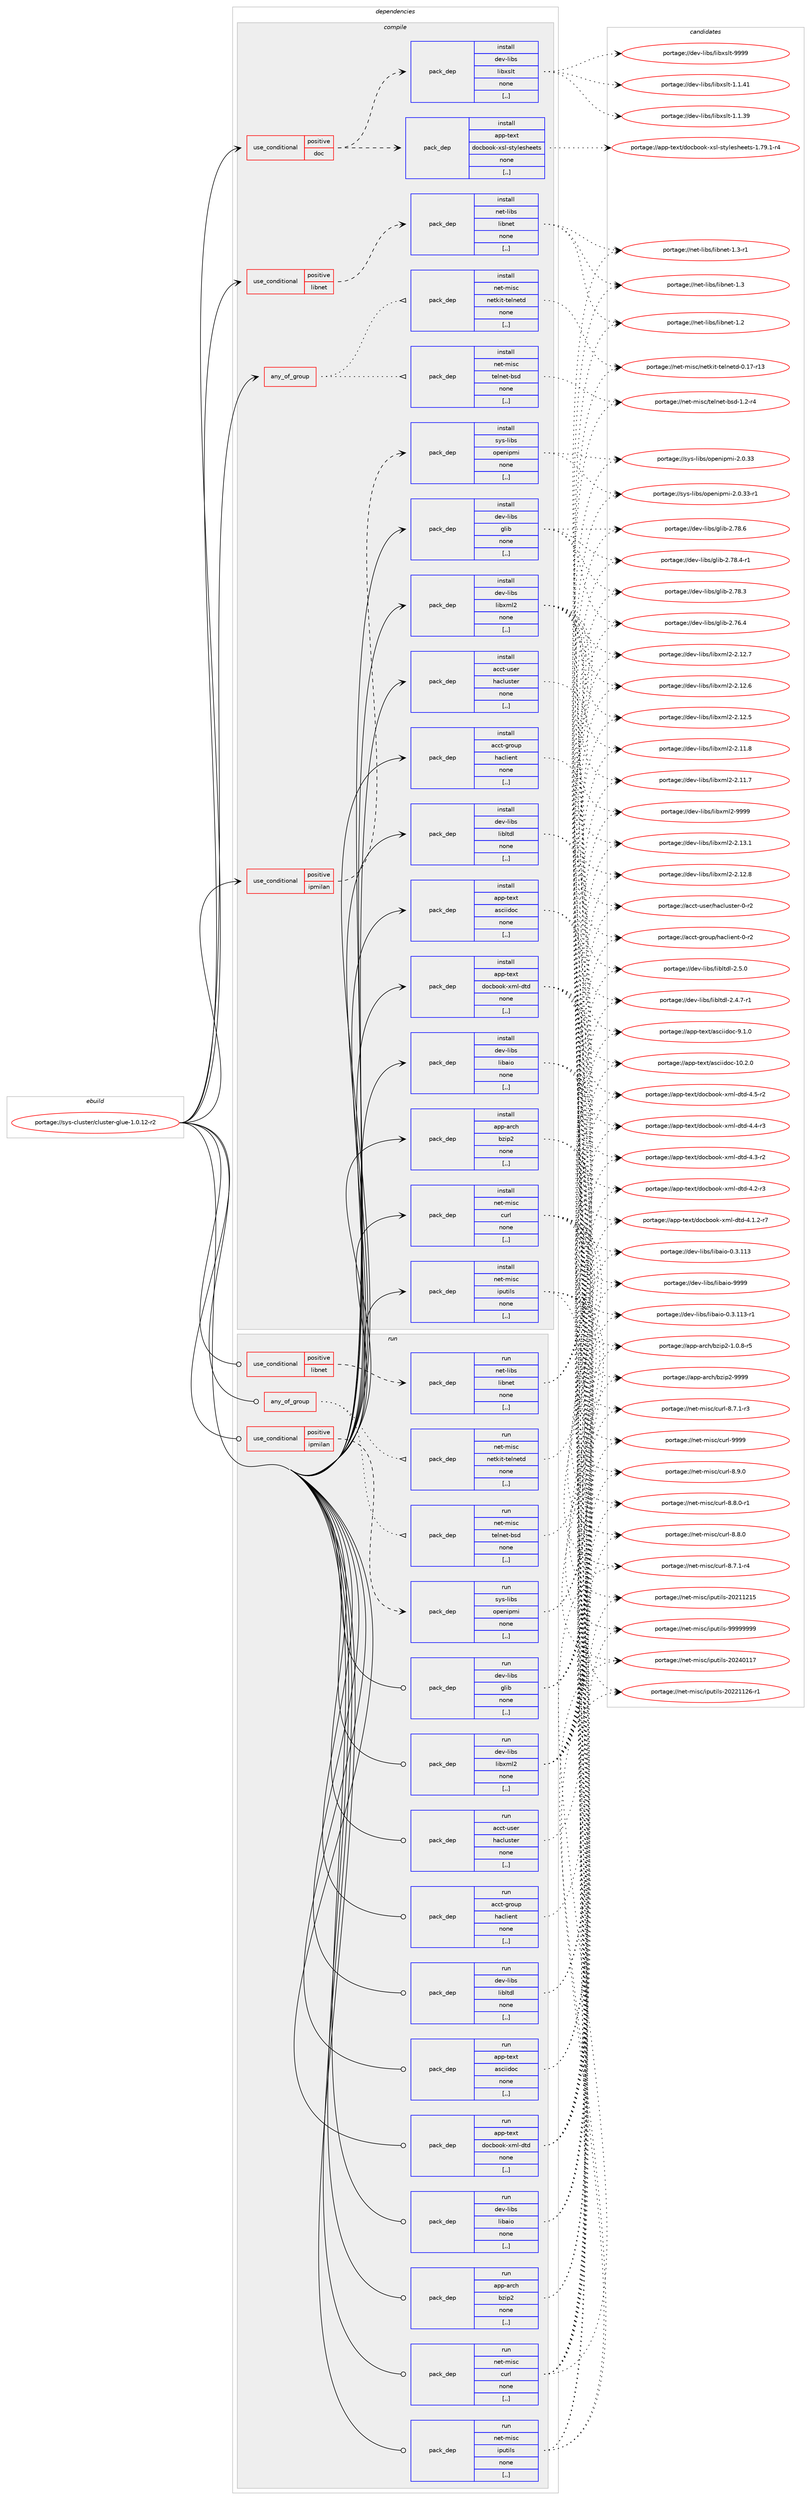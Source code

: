 digraph prolog {

# *************
# Graph options
# *************

newrank=true;
concentrate=true;
compound=true;
graph [rankdir=LR,fontname=Helvetica,fontsize=10,ranksep=1.5];#, ranksep=2.5, nodesep=0.2];
edge  [arrowhead=vee];
node  [fontname=Helvetica,fontsize=10];

# **********
# The ebuild
# **********

subgraph cluster_leftcol {
color=gray;
label=<<i>ebuild</i>>;
id [label="portage://sys-cluster/cluster-glue-1.0.12-r2", color=red, width=4, href="../sys-cluster/cluster-glue-1.0.12-r2.svg"];
}

# ****************
# The dependencies
# ****************

subgraph cluster_midcol {
color=gray;
label=<<i>dependencies</i>>;
subgraph cluster_compile {
fillcolor="#eeeeee";
style=filled;
label=<<i>compile</i>>;
subgraph any2713 {
dependency430219 [label=<<TABLE BORDER="0" CELLBORDER="1" CELLSPACING="0" CELLPADDING="4"><TR><TD CELLPADDING="10">any_of_group</TD></TR></TABLE>>, shape=none, color=red];subgraph pack313085 {
dependency430220 [label=<<TABLE BORDER="0" CELLBORDER="1" CELLSPACING="0" CELLPADDING="4" WIDTH="220"><TR><TD ROWSPAN="6" CELLPADDING="30">pack_dep</TD></TR><TR><TD WIDTH="110">install</TD></TR><TR><TD>net-misc</TD></TR><TR><TD>netkit-telnetd</TD></TR><TR><TD>none</TD></TR><TR><TD>[,,]</TD></TR></TABLE>>, shape=none, color=blue];
}
dependency430219:e -> dependency430220:w [weight=20,style="dotted",arrowhead="oinv"];
subgraph pack313086 {
dependency430221 [label=<<TABLE BORDER="0" CELLBORDER="1" CELLSPACING="0" CELLPADDING="4" WIDTH="220"><TR><TD ROWSPAN="6" CELLPADDING="30">pack_dep</TD></TR><TR><TD WIDTH="110">install</TD></TR><TR><TD>net-misc</TD></TR><TR><TD>telnet-bsd</TD></TR><TR><TD>none</TD></TR><TR><TD>[,,]</TD></TR></TABLE>>, shape=none, color=blue];
}
dependency430219:e -> dependency430221:w [weight=20,style="dotted",arrowhead="oinv"];
}
id:e -> dependency430219:w [weight=20,style="solid",arrowhead="vee"];
subgraph cond114192 {
dependency430222 [label=<<TABLE BORDER="0" CELLBORDER="1" CELLSPACING="0" CELLPADDING="4"><TR><TD ROWSPAN="3" CELLPADDING="10">use_conditional</TD></TR><TR><TD>positive</TD></TR><TR><TD>doc</TD></TR></TABLE>>, shape=none, color=red];
subgraph pack313087 {
dependency430223 [label=<<TABLE BORDER="0" CELLBORDER="1" CELLSPACING="0" CELLPADDING="4" WIDTH="220"><TR><TD ROWSPAN="6" CELLPADDING="30">pack_dep</TD></TR><TR><TD WIDTH="110">install</TD></TR><TR><TD>dev-libs</TD></TR><TR><TD>libxslt</TD></TR><TR><TD>none</TD></TR><TR><TD>[,,]</TD></TR></TABLE>>, shape=none, color=blue];
}
dependency430222:e -> dependency430223:w [weight=20,style="dashed",arrowhead="vee"];
subgraph pack313088 {
dependency430224 [label=<<TABLE BORDER="0" CELLBORDER="1" CELLSPACING="0" CELLPADDING="4" WIDTH="220"><TR><TD ROWSPAN="6" CELLPADDING="30">pack_dep</TD></TR><TR><TD WIDTH="110">install</TD></TR><TR><TD>app-text</TD></TR><TR><TD>docbook-xsl-stylesheets</TD></TR><TR><TD>none</TD></TR><TR><TD>[,,]</TD></TR></TABLE>>, shape=none, color=blue];
}
dependency430222:e -> dependency430224:w [weight=20,style="dashed",arrowhead="vee"];
}
id:e -> dependency430222:w [weight=20,style="solid",arrowhead="vee"];
subgraph cond114193 {
dependency430225 [label=<<TABLE BORDER="0" CELLBORDER="1" CELLSPACING="0" CELLPADDING="4"><TR><TD ROWSPAN="3" CELLPADDING="10">use_conditional</TD></TR><TR><TD>positive</TD></TR><TR><TD>ipmilan</TD></TR></TABLE>>, shape=none, color=red];
subgraph pack313089 {
dependency430226 [label=<<TABLE BORDER="0" CELLBORDER="1" CELLSPACING="0" CELLPADDING="4" WIDTH="220"><TR><TD ROWSPAN="6" CELLPADDING="30">pack_dep</TD></TR><TR><TD WIDTH="110">install</TD></TR><TR><TD>sys-libs</TD></TR><TR><TD>openipmi</TD></TR><TR><TD>none</TD></TR><TR><TD>[,,]</TD></TR></TABLE>>, shape=none, color=blue];
}
dependency430225:e -> dependency430226:w [weight=20,style="dashed",arrowhead="vee"];
}
id:e -> dependency430225:w [weight=20,style="solid",arrowhead="vee"];
subgraph cond114194 {
dependency430227 [label=<<TABLE BORDER="0" CELLBORDER="1" CELLSPACING="0" CELLPADDING="4"><TR><TD ROWSPAN="3" CELLPADDING="10">use_conditional</TD></TR><TR><TD>positive</TD></TR><TR><TD>libnet</TD></TR></TABLE>>, shape=none, color=red];
subgraph pack313090 {
dependency430228 [label=<<TABLE BORDER="0" CELLBORDER="1" CELLSPACING="0" CELLPADDING="4" WIDTH="220"><TR><TD ROWSPAN="6" CELLPADDING="30">pack_dep</TD></TR><TR><TD WIDTH="110">install</TD></TR><TR><TD>net-libs</TD></TR><TR><TD>libnet</TD></TR><TR><TD>none</TD></TR><TR><TD>[,,]</TD></TR></TABLE>>, shape=none, color=blue];
}
dependency430227:e -> dependency430228:w [weight=20,style="dashed",arrowhead="vee"];
}
id:e -> dependency430227:w [weight=20,style="solid",arrowhead="vee"];
subgraph pack313091 {
dependency430229 [label=<<TABLE BORDER="0" CELLBORDER="1" CELLSPACING="0" CELLPADDING="4" WIDTH="220"><TR><TD ROWSPAN="6" CELLPADDING="30">pack_dep</TD></TR><TR><TD WIDTH="110">install</TD></TR><TR><TD>acct-group</TD></TR><TR><TD>haclient</TD></TR><TR><TD>none</TD></TR><TR><TD>[,,]</TD></TR></TABLE>>, shape=none, color=blue];
}
id:e -> dependency430229:w [weight=20,style="solid",arrowhead="vee"];
subgraph pack313092 {
dependency430230 [label=<<TABLE BORDER="0" CELLBORDER="1" CELLSPACING="0" CELLPADDING="4" WIDTH="220"><TR><TD ROWSPAN="6" CELLPADDING="30">pack_dep</TD></TR><TR><TD WIDTH="110">install</TD></TR><TR><TD>acct-user</TD></TR><TR><TD>hacluster</TD></TR><TR><TD>none</TD></TR><TR><TD>[,,]</TD></TR></TABLE>>, shape=none, color=blue];
}
id:e -> dependency430230:w [weight=20,style="solid",arrowhead="vee"];
subgraph pack313093 {
dependency430231 [label=<<TABLE BORDER="0" CELLBORDER="1" CELLSPACING="0" CELLPADDING="4" WIDTH="220"><TR><TD ROWSPAN="6" CELLPADDING="30">pack_dep</TD></TR><TR><TD WIDTH="110">install</TD></TR><TR><TD>app-arch</TD></TR><TR><TD>bzip2</TD></TR><TR><TD>none</TD></TR><TR><TD>[,,]</TD></TR></TABLE>>, shape=none, color=blue];
}
id:e -> dependency430231:w [weight=20,style="solid",arrowhead="vee"];
subgraph pack313094 {
dependency430232 [label=<<TABLE BORDER="0" CELLBORDER="1" CELLSPACING="0" CELLPADDING="4" WIDTH="220"><TR><TD ROWSPAN="6" CELLPADDING="30">pack_dep</TD></TR><TR><TD WIDTH="110">install</TD></TR><TR><TD>app-text</TD></TR><TR><TD>asciidoc</TD></TR><TR><TD>none</TD></TR><TR><TD>[,,]</TD></TR></TABLE>>, shape=none, color=blue];
}
id:e -> dependency430232:w [weight=20,style="solid",arrowhead="vee"];
subgraph pack313095 {
dependency430233 [label=<<TABLE BORDER="0" CELLBORDER="1" CELLSPACING="0" CELLPADDING="4" WIDTH="220"><TR><TD ROWSPAN="6" CELLPADDING="30">pack_dep</TD></TR><TR><TD WIDTH="110">install</TD></TR><TR><TD>app-text</TD></TR><TR><TD>docbook-xml-dtd</TD></TR><TR><TD>none</TD></TR><TR><TD>[,,]</TD></TR></TABLE>>, shape=none, color=blue];
}
id:e -> dependency430233:w [weight=20,style="solid",arrowhead="vee"];
subgraph pack313096 {
dependency430234 [label=<<TABLE BORDER="0" CELLBORDER="1" CELLSPACING="0" CELLPADDING="4" WIDTH="220"><TR><TD ROWSPAN="6" CELLPADDING="30">pack_dep</TD></TR><TR><TD WIDTH="110">install</TD></TR><TR><TD>dev-libs</TD></TR><TR><TD>glib</TD></TR><TR><TD>none</TD></TR><TR><TD>[,,]</TD></TR></TABLE>>, shape=none, color=blue];
}
id:e -> dependency430234:w [weight=20,style="solid",arrowhead="vee"];
subgraph pack313097 {
dependency430235 [label=<<TABLE BORDER="0" CELLBORDER="1" CELLSPACING="0" CELLPADDING="4" WIDTH="220"><TR><TD ROWSPAN="6" CELLPADDING="30">pack_dep</TD></TR><TR><TD WIDTH="110">install</TD></TR><TR><TD>dev-libs</TD></TR><TR><TD>libaio</TD></TR><TR><TD>none</TD></TR><TR><TD>[,,]</TD></TR></TABLE>>, shape=none, color=blue];
}
id:e -> dependency430235:w [weight=20,style="solid",arrowhead="vee"];
subgraph pack313098 {
dependency430236 [label=<<TABLE BORDER="0" CELLBORDER="1" CELLSPACING="0" CELLPADDING="4" WIDTH="220"><TR><TD ROWSPAN="6" CELLPADDING="30">pack_dep</TD></TR><TR><TD WIDTH="110">install</TD></TR><TR><TD>dev-libs</TD></TR><TR><TD>libltdl</TD></TR><TR><TD>none</TD></TR><TR><TD>[,,]</TD></TR></TABLE>>, shape=none, color=blue];
}
id:e -> dependency430236:w [weight=20,style="solid",arrowhead="vee"];
subgraph pack313099 {
dependency430237 [label=<<TABLE BORDER="0" CELLBORDER="1" CELLSPACING="0" CELLPADDING="4" WIDTH="220"><TR><TD ROWSPAN="6" CELLPADDING="30">pack_dep</TD></TR><TR><TD WIDTH="110">install</TD></TR><TR><TD>dev-libs</TD></TR><TR><TD>libxml2</TD></TR><TR><TD>none</TD></TR><TR><TD>[,,]</TD></TR></TABLE>>, shape=none, color=blue];
}
id:e -> dependency430237:w [weight=20,style="solid",arrowhead="vee"];
subgraph pack313100 {
dependency430238 [label=<<TABLE BORDER="0" CELLBORDER="1" CELLSPACING="0" CELLPADDING="4" WIDTH="220"><TR><TD ROWSPAN="6" CELLPADDING="30">pack_dep</TD></TR><TR><TD WIDTH="110">install</TD></TR><TR><TD>net-misc</TD></TR><TR><TD>curl</TD></TR><TR><TD>none</TD></TR><TR><TD>[,,]</TD></TR></TABLE>>, shape=none, color=blue];
}
id:e -> dependency430238:w [weight=20,style="solid",arrowhead="vee"];
subgraph pack313101 {
dependency430239 [label=<<TABLE BORDER="0" CELLBORDER="1" CELLSPACING="0" CELLPADDING="4" WIDTH="220"><TR><TD ROWSPAN="6" CELLPADDING="30">pack_dep</TD></TR><TR><TD WIDTH="110">install</TD></TR><TR><TD>net-misc</TD></TR><TR><TD>iputils</TD></TR><TR><TD>none</TD></TR><TR><TD>[,,]</TD></TR></TABLE>>, shape=none, color=blue];
}
id:e -> dependency430239:w [weight=20,style="solid",arrowhead="vee"];
}
subgraph cluster_compileandrun {
fillcolor="#eeeeee";
style=filled;
label=<<i>compile and run</i>>;
}
subgraph cluster_run {
fillcolor="#eeeeee";
style=filled;
label=<<i>run</i>>;
subgraph any2714 {
dependency430240 [label=<<TABLE BORDER="0" CELLBORDER="1" CELLSPACING="0" CELLPADDING="4"><TR><TD CELLPADDING="10">any_of_group</TD></TR></TABLE>>, shape=none, color=red];subgraph pack313102 {
dependency430241 [label=<<TABLE BORDER="0" CELLBORDER="1" CELLSPACING="0" CELLPADDING="4" WIDTH="220"><TR><TD ROWSPAN="6" CELLPADDING="30">pack_dep</TD></TR><TR><TD WIDTH="110">run</TD></TR><TR><TD>net-misc</TD></TR><TR><TD>netkit-telnetd</TD></TR><TR><TD>none</TD></TR><TR><TD>[,,]</TD></TR></TABLE>>, shape=none, color=blue];
}
dependency430240:e -> dependency430241:w [weight=20,style="dotted",arrowhead="oinv"];
subgraph pack313103 {
dependency430242 [label=<<TABLE BORDER="0" CELLBORDER="1" CELLSPACING="0" CELLPADDING="4" WIDTH="220"><TR><TD ROWSPAN="6" CELLPADDING="30">pack_dep</TD></TR><TR><TD WIDTH="110">run</TD></TR><TR><TD>net-misc</TD></TR><TR><TD>telnet-bsd</TD></TR><TR><TD>none</TD></TR><TR><TD>[,,]</TD></TR></TABLE>>, shape=none, color=blue];
}
dependency430240:e -> dependency430242:w [weight=20,style="dotted",arrowhead="oinv"];
}
id:e -> dependency430240:w [weight=20,style="solid",arrowhead="odot"];
subgraph cond114195 {
dependency430243 [label=<<TABLE BORDER="0" CELLBORDER="1" CELLSPACING="0" CELLPADDING="4"><TR><TD ROWSPAN="3" CELLPADDING="10">use_conditional</TD></TR><TR><TD>positive</TD></TR><TR><TD>ipmilan</TD></TR></TABLE>>, shape=none, color=red];
subgraph pack313104 {
dependency430244 [label=<<TABLE BORDER="0" CELLBORDER="1" CELLSPACING="0" CELLPADDING="4" WIDTH="220"><TR><TD ROWSPAN="6" CELLPADDING="30">pack_dep</TD></TR><TR><TD WIDTH="110">run</TD></TR><TR><TD>sys-libs</TD></TR><TR><TD>openipmi</TD></TR><TR><TD>none</TD></TR><TR><TD>[,,]</TD></TR></TABLE>>, shape=none, color=blue];
}
dependency430243:e -> dependency430244:w [weight=20,style="dashed",arrowhead="vee"];
}
id:e -> dependency430243:w [weight=20,style="solid",arrowhead="odot"];
subgraph cond114196 {
dependency430245 [label=<<TABLE BORDER="0" CELLBORDER="1" CELLSPACING="0" CELLPADDING="4"><TR><TD ROWSPAN="3" CELLPADDING="10">use_conditional</TD></TR><TR><TD>positive</TD></TR><TR><TD>libnet</TD></TR></TABLE>>, shape=none, color=red];
subgraph pack313105 {
dependency430246 [label=<<TABLE BORDER="0" CELLBORDER="1" CELLSPACING="0" CELLPADDING="4" WIDTH="220"><TR><TD ROWSPAN="6" CELLPADDING="30">pack_dep</TD></TR><TR><TD WIDTH="110">run</TD></TR><TR><TD>net-libs</TD></TR><TR><TD>libnet</TD></TR><TR><TD>none</TD></TR><TR><TD>[,,]</TD></TR></TABLE>>, shape=none, color=blue];
}
dependency430245:e -> dependency430246:w [weight=20,style="dashed",arrowhead="vee"];
}
id:e -> dependency430245:w [weight=20,style="solid",arrowhead="odot"];
subgraph pack313106 {
dependency430247 [label=<<TABLE BORDER="0" CELLBORDER="1" CELLSPACING="0" CELLPADDING="4" WIDTH="220"><TR><TD ROWSPAN="6" CELLPADDING="30">pack_dep</TD></TR><TR><TD WIDTH="110">run</TD></TR><TR><TD>acct-group</TD></TR><TR><TD>haclient</TD></TR><TR><TD>none</TD></TR><TR><TD>[,,]</TD></TR></TABLE>>, shape=none, color=blue];
}
id:e -> dependency430247:w [weight=20,style="solid",arrowhead="odot"];
subgraph pack313107 {
dependency430248 [label=<<TABLE BORDER="0" CELLBORDER="1" CELLSPACING="0" CELLPADDING="4" WIDTH="220"><TR><TD ROWSPAN="6" CELLPADDING="30">pack_dep</TD></TR><TR><TD WIDTH="110">run</TD></TR><TR><TD>acct-user</TD></TR><TR><TD>hacluster</TD></TR><TR><TD>none</TD></TR><TR><TD>[,,]</TD></TR></TABLE>>, shape=none, color=blue];
}
id:e -> dependency430248:w [weight=20,style="solid",arrowhead="odot"];
subgraph pack313108 {
dependency430249 [label=<<TABLE BORDER="0" CELLBORDER="1" CELLSPACING="0" CELLPADDING="4" WIDTH="220"><TR><TD ROWSPAN="6" CELLPADDING="30">pack_dep</TD></TR><TR><TD WIDTH="110">run</TD></TR><TR><TD>app-arch</TD></TR><TR><TD>bzip2</TD></TR><TR><TD>none</TD></TR><TR><TD>[,,]</TD></TR></TABLE>>, shape=none, color=blue];
}
id:e -> dependency430249:w [weight=20,style="solid",arrowhead="odot"];
subgraph pack313109 {
dependency430250 [label=<<TABLE BORDER="0" CELLBORDER="1" CELLSPACING="0" CELLPADDING="4" WIDTH="220"><TR><TD ROWSPAN="6" CELLPADDING="30">pack_dep</TD></TR><TR><TD WIDTH="110">run</TD></TR><TR><TD>app-text</TD></TR><TR><TD>asciidoc</TD></TR><TR><TD>none</TD></TR><TR><TD>[,,]</TD></TR></TABLE>>, shape=none, color=blue];
}
id:e -> dependency430250:w [weight=20,style="solid",arrowhead="odot"];
subgraph pack313110 {
dependency430251 [label=<<TABLE BORDER="0" CELLBORDER="1" CELLSPACING="0" CELLPADDING="4" WIDTH="220"><TR><TD ROWSPAN="6" CELLPADDING="30">pack_dep</TD></TR><TR><TD WIDTH="110">run</TD></TR><TR><TD>app-text</TD></TR><TR><TD>docbook-xml-dtd</TD></TR><TR><TD>none</TD></TR><TR><TD>[,,]</TD></TR></TABLE>>, shape=none, color=blue];
}
id:e -> dependency430251:w [weight=20,style="solid",arrowhead="odot"];
subgraph pack313111 {
dependency430252 [label=<<TABLE BORDER="0" CELLBORDER="1" CELLSPACING="0" CELLPADDING="4" WIDTH="220"><TR><TD ROWSPAN="6" CELLPADDING="30">pack_dep</TD></TR><TR><TD WIDTH="110">run</TD></TR><TR><TD>dev-libs</TD></TR><TR><TD>glib</TD></TR><TR><TD>none</TD></TR><TR><TD>[,,]</TD></TR></TABLE>>, shape=none, color=blue];
}
id:e -> dependency430252:w [weight=20,style="solid",arrowhead="odot"];
subgraph pack313112 {
dependency430253 [label=<<TABLE BORDER="0" CELLBORDER="1" CELLSPACING="0" CELLPADDING="4" WIDTH="220"><TR><TD ROWSPAN="6" CELLPADDING="30">pack_dep</TD></TR><TR><TD WIDTH="110">run</TD></TR><TR><TD>dev-libs</TD></TR><TR><TD>libaio</TD></TR><TR><TD>none</TD></TR><TR><TD>[,,]</TD></TR></TABLE>>, shape=none, color=blue];
}
id:e -> dependency430253:w [weight=20,style="solid",arrowhead="odot"];
subgraph pack313113 {
dependency430254 [label=<<TABLE BORDER="0" CELLBORDER="1" CELLSPACING="0" CELLPADDING="4" WIDTH="220"><TR><TD ROWSPAN="6" CELLPADDING="30">pack_dep</TD></TR><TR><TD WIDTH="110">run</TD></TR><TR><TD>dev-libs</TD></TR><TR><TD>libltdl</TD></TR><TR><TD>none</TD></TR><TR><TD>[,,]</TD></TR></TABLE>>, shape=none, color=blue];
}
id:e -> dependency430254:w [weight=20,style="solid",arrowhead="odot"];
subgraph pack313114 {
dependency430255 [label=<<TABLE BORDER="0" CELLBORDER="1" CELLSPACING="0" CELLPADDING="4" WIDTH="220"><TR><TD ROWSPAN="6" CELLPADDING="30">pack_dep</TD></TR><TR><TD WIDTH="110">run</TD></TR><TR><TD>dev-libs</TD></TR><TR><TD>libxml2</TD></TR><TR><TD>none</TD></TR><TR><TD>[,,]</TD></TR></TABLE>>, shape=none, color=blue];
}
id:e -> dependency430255:w [weight=20,style="solid",arrowhead="odot"];
subgraph pack313115 {
dependency430256 [label=<<TABLE BORDER="0" CELLBORDER="1" CELLSPACING="0" CELLPADDING="4" WIDTH="220"><TR><TD ROWSPAN="6" CELLPADDING="30">pack_dep</TD></TR><TR><TD WIDTH="110">run</TD></TR><TR><TD>net-misc</TD></TR><TR><TD>curl</TD></TR><TR><TD>none</TD></TR><TR><TD>[,,]</TD></TR></TABLE>>, shape=none, color=blue];
}
id:e -> dependency430256:w [weight=20,style="solid",arrowhead="odot"];
subgraph pack313116 {
dependency430257 [label=<<TABLE BORDER="0" CELLBORDER="1" CELLSPACING="0" CELLPADDING="4" WIDTH="220"><TR><TD ROWSPAN="6" CELLPADDING="30">pack_dep</TD></TR><TR><TD WIDTH="110">run</TD></TR><TR><TD>net-misc</TD></TR><TR><TD>iputils</TD></TR><TR><TD>none</TD></TR><TR><TD>[,,]</TD></TR></TABLE>>, shape=none, color=blue];
}
id:e -> dependency430257:w [weight=20,style="solid",arrowhead="odot"];
}
}

# **************
# The candidates
# **************

subgraph cluster_choices {
rank=same;
color=gray;
label=<<i>candidates</i>>;

subgraph choice313085 {
color=black;
nodesep=1;
choice110101116451091051159947110101116107105116451161011081101011161004548464955451144951 [label="portage://net-misc/netkit-telnetd-0.17-r13", color=red, width=4,href="../net-misc/netkit-telnetd-0.17-r13.svg"];
dependency430220:e -> choice110101116451091051159947110101116107105116451161011081101011161004548464955451144951:w [style=dotted,weight="100"];
}
subgraph choice313086 {
color=black;
nodesep=1;
choice1101011164510910511599471161011081101011164598115100454946504511452 [label="portage://net-misc/telnet-bsd-1.2-r4", color=red, width=4,href="../net-misc/telnet-bsd-1.2-r4.svg"];
dependency430221:e -> choice1101011164510910511599471161011081101011164598115100454946504511452:w [style=dotted,weight="100"];
}
subgraph choice313087 {
color=black;
nodesep=1;
choice100101118451081059811547108105981201151081164557575757 [label="portage://dev-libs/libxslt-9999", color=red, width=4,href="../dev-libs/libxslt-9999.svg"];
choice1001011184510810598115471081059812011510811645494649465249 [label="portage://dev-libs/libxslt-1.1.41", color=red, width=4,href="../dev-libs/libxslt-1.1.41.svg"];
choice1001011184510810598115471081059812011510811645494649465157 [label="portage://dev-libs/libxslt-1.1.39", color=red, width=4,href="../dev-libs/libxslt-1.1.39.svg"];
dependency430223:e -> choice100101118451081059811547108105981201151081164557575757:w [style=dotted,weight="100"];
dependency430223:e -> choice1001011184510810598115471081059812011510811645494649465249:w [style=dotted,weight="100"];
dependency430223:e -> choice1001011184510810598115471081059812011510811645494649465157:w [style=dotted,weight="100"];
}
subgraph choice313088 {
color=black;
nodesep=1;
choice97112112451161011201164710011199981111111074512011510845115116121108101115104101101116115454946555746494511452 [label="portage://app-text/docbook-xsl-stylesheets-1.79.1-r4", color=red, width=4,href="../app-text/docbook-xsl-stylesheets-1.79.1-r4.svg"];
dependency430224:e -> choice97112112451161011201164710011199981111111074512011510845115116121108101115104101101116115454946555746494511452:w [style=dotted,weight="100"];
}
subgraph choice313089 {
color=black;
nodesep=1;
choice115121115451081059811547111112101110105112109105455046484651514511449 [label="portage://sys-libs/openipmi-2.0.33-r1", color=red, width=4,href="../sys-libs/openipmi-2.0.33-r1.svg"];
choice11512111545108105981154711111210111010511210910545504648465151 [label="portage://sys-libs/openipmi-2.0.33", color=red, width=4,href="../sys-libs/openipmi-2.0.33.svg"];
dependency430226:e -> choice115121115451081059811547111112101110105112109105455046484651514511449:w [style=dotted,weight="100"];
dependency430226:e -> choice11512111545108105981154711111210111010511210910545504648465151:w [style=dotted,weight="100"];
}
subgraph choice313090 {
color=black;
nodesep=1;
choice11010111645108105981154710810598110101116454946514511449 [label="portage://net-libs/libnet-1.3-r1", color=red, width=4,href="../net-libs/libnet-1.3-r1.svg"];
choice1101011164510810598115471081059811010111645494651 [label="portage://net-libs/libnet-1.3", color=red, width=4,href="../net-libs/libnet-1.3.svg"];
choice1101011164510810598115471081059811010111645494650 [label="portage://net-libs/libnet-1.2", color=red, width=4,href="../net-libs/libnet-1.2.svg"];
dependency430228:e -> choice11010111645108105981154710810598110101116454946514511449:w [style=dotted,weight="100"];
dependency430228:e -> choice1101011164510810598115471081059811010111645494651:w [style=dotted,weight="100"];
dependency430228:e -> choice1101011164510810598115471081059811010111645494650:w [style=dotted,weight="100"];
}
subgraph choice313091 {
color=black;
nodesep=1;
choice9799991164510311411111711247104979910810510111011645484511450 [label="portage://acct-group/haclient-0-r2", color=red, width=4,href="../acct-group/haclient-0-r2.svg"];
dependency430229:e -> choice9799991164510311411111711247104979910810510111011645484511450:w [style=dotted,weight="100"];
}
subgraph choice313092 {
color=black;
nodesep=1;
choice9799991164511711510111447104979910811711511610111445484511450 [label="portage://acct-user/hacluster-0-r2", color=red, width=4,href="../acct-user/hacluster-0-r2.svg"];
dependency430230:e -> choice9799991164511711510111447104979910811711511610111445484511450:w [style=dotted,weight="100"];
}
subgraph choice313093 {
color=black;
nodesep=1;
choice971121124597114991044798122105112504557575757 [label="portage://app-arch/bzip2-9999", color=red, width=4,href="../app-arch/bzip2-9999.svg"];
choice971121124597114991044798122105112504549464846564511453 [label="portage://app-arch/bzip2-1.0.8-r5", color=red, width=4,href="../app-arch/bzip2-1.0.8-r5.svg"];
dependency430231:e -> choice971121124597114991044798122105112504557575757:w [style=dotted,weight="100"];
dependency430231:e -> choice971121124597114991044798122105112504549464846564511453:w [style=dotted,weight="100"];
}
subgraph choice313094 {
color=black;
nodesep=1;
choice97112112451161011201164797115991051051001119945494846504648 [label="portage://app-text/asciidoc-10.2.0", color=red, width=4,href="../app-text/asciidoc-10.2.0.svg"];
choice971121124511610112011647971159910510510011199455746494648 [label="portage://app-text/asciidoc-9.1.0", color=red, width=4,href="../app-text/asciidoc-9.1.0.svg"];
dependency430232:e -> choice97112112451161011201164797115991051051001119945494846504648:w [style=dotted,weight="100"];
dependency430232:e -> choice971121124511610112011647971159910510510011199455746494648:w [style=dotted,weight="100"];
}
subgraph choice313095 {
color=black;
nodesep=1;
choice97112112451161011201164710011199981111111074512010910845100116100455246534511450 [label="portage://app-text/docbook-xml-dtd-4.5-r2", color=red, width=4,href="../app-text/docbook-xml-dtd-4.5-r2.svg"];
choice97112112451161011201164710011199981111111074512010910845100116100455246524511451 [label="portage://app-text/docbook-xml-dtd-4.4-r3", color=red, width=4,href="../app-text/docbook-xml-dtd-4.4-r3.svg"];
choice97112112451161011201164710011199981111111074512010910845100116100455246514511450 [label="portage://app-text/docbook-xml-dtd-4.3-r2", color=red, width=4,href="../app-text/docbook-xml-dtd-4.3-r2.svg"];
choice97112112451161011201164710011199981111111074512010910845100116100455246504511451 [label="portage://app-text/docbook-xml-dtd-4.2-r3", color=red, width=4,href="../app-text/docbook-xml-dtd-4.2-r3.svg"];
choice971121124511610112011647100111999811111110745120109108451001161004552464946504511455 [label="portage://app-text/docbook-xml-dtd-4.1.2-r7", color=red, width=4,href="../app-text/docbook-xml-dtd-4.1.2-r7.svg"];
dependency430233:e -> choice97112112451161011201164710011199981111111074512010910845100116100455246534511450:w [style=dotted,weight="100"];
dependency430233:e -> choice97112112451161011201164710011199981111111074512010910845100116100455246524511451:w [style=dotted,weight="100"];
dependency430233:e -> choice97112112451161011201164710011199981111111074512010910845100116100455246514511450:w [style=dotted,weight="100"];
dependency430233:e -> choice97112112451161011201164710011199981111111074512010910845100116100455246504511451:w [style=dotted,weight="100"];
dependency430233:e -> choice971121124511610112011647100111999811111110745120109108451001161004552464946504511455:w [style=dotted,weight="100"];
}
subgraph choice313096 {
color=black;
nodesep=1;
choice1001011184510810598115471031081059845504655564654 [label="portage://dev-libs/glib-2.78.6", color=red, width=4,href="../dev-libs/glib-2.78.6.svg"];
choice10010111845108105981154710310810598455046555646524511449 [label="portage://dev-libs/glib-2.78.4-r1", color=red, width=4,href="../dev-libs/glib-2.78.4-r1.svg"];
choice1001011184510810598115471031081059845504655564651 [label="portage://dev-libs/glib-2.78.3", color=red, width=4,href="../dev-libs/glib-2.78.3.svg"];
choice1001011184510810598115471031081059845504655544652 [label="portage://dev-libs/glib-2.76.4", color=red, width=4,href="../dev-libs/glib-2.76.4.svg"];
dependency430234:e -> choice1001011184510810598115471031081059845504655564654:w [style=dotted,weight="100"];
dependency430234:e -> choice10010111845108105981154710310810598455046555646524511449:w [style=dotted,weight="100"];
dependency430234:e -> choice1001011184510810598115471031081059845504655564651:w [style=dotted,weight="100"];
dependency430234:e -> choice1001011184510810598115471031081059845504655544652:w [style=dotted,weight="100"];
}
subgraph choice313097 {
color=black;
nodesep=1;
choice10010111845108105981154710810598971051114557575757 [label="portage://dev-libs/libaio-9999", color=red, width=4,href="../dev-libs/libaio-9999.svg"];
choice100101118451081059811547108105989710511145484651464949514511449 [label="portage://dev-libs/libaio-0.3.113-r1", color=red, width=4,href="../dev-libs/libaio-0.3.113-r1.svg"];
choice10010111845108105981154710810598971051114548465146494951 [label="portage://dev-libs/libaio-0.3.113", color=red, width=4,href="../dev-libs/libaio-0.3.113.svg"];
dependency430235:e -> choice10010111845108105981154710810598971051114557575757:w [style=dotted,weight="100"];
dependency430235:e -> choice100101118451081059811547108105989710511145484651464949514511449:w [style=dotted,weight="100"];
dependency430235:e -> choice10010111845108105981154710810598971051114548465146494951:w [style=dotted,weight="100"];
}
subgraph choice313098 {
color=black;
nodesep=1;
choice10010111845108105981154710810598108116100108455046534648 [label="portage://dev-libs/libltdl-2.5.0", color=red, width=4,href="../dev-libs/libltdl-2.5.0.svg"];
choice100101118451081059811547108105981081161001084550465246554511449 [label="portage://dev-libs/libltdl-2.4.7-r1", color=red, width=4,href="../dev-libs/libltdl-2.4.7-r1.svg"];
dependency430236:e -> choice10010111845108105981154710810598108116100108455046534648:w [style=dotted,weight="100"];
dependency430236:e -> choice100101118451081059811547108105981081161001084550465246554511449:w [style=dotted,weight="100"];
}
subgraph choice313099 {
color=black;
nodesep=1;
choice10010111845108105981154710810598120109108504557575757 [label="portage://dev-libs/libxml2-9999", color=red, width=4,href="../dev-libs/libxml2-9999.svg"];
choice100101118451081059811547108105981201091085045504649514649 [label="portage://dev-libs/libxml2-2.13.1", color=red, width=4,href="../dev-libs/libxml2-2.13.1.svg"];
choice100101118451081059811547108105981201091085045504649504656 [label="portage://dev-libs/libxml2-2.12.8", color=red, width=4,href="../dev-libs/libxml2-2.12.8.svg"];
choice100101118451081059811547108105981201091085045504649504655 [label="portage://dev-libs/libxml2-2.12.7", color=red, width=4,href="../dev-libs/libxml2-2.12.7.svg"];
choice100101118451081059811547108105981201091085045504649504654 [label="portage://dev-libs/libxml2-2.12.6", color=red, width=4,href="../dev-libs/libxml2-2.12.6.svg"];
choice100101118451081059811547108105981201091085045504649504653 [label="portage://dev-libs/libxml2-2.12.5", color=red, width=4,href="../dev-libs/libxml2-2.12.5.svg"];
choice100101118451081059811547108105981201091085045504649494656 [label="portage://dev-libs/libxml2-2.11.8", color=red, width=4,href="../dev-libs/libxml2-2.11.8.svg"];
choice100101118451081059811547108105981201091085045504649494655 [label="portage://dev-libs/libxml2-2.11.7", color=red, width=4,href="../dev-libs/libxml2-2.11.7.svg"];
dependency430237:e -> choice10010111845108105981154710810598120109108504557575757:w [style=dotted,weight="100"];
dependency430237:e -> choice100101118451081059811547108105981201091085045504649514649:w [style=dotted,weight="100"];
dependency430237:e -> choice100101118451081059811547108105981201091085045504649504656:w [style=dotted,weight="100"];
dependency430237:e -> choice100101118451081059811547108105981201091085045504649504655:w [style=dotted,weight="100"];
dependency430237:e -> choice100101118451081059811547108105981201091085045504649504654:w [style=dotted,weight="100"];
dependency430237:e -> choice100101118451081059811547108105981201091085045504649504653:w [style=dotted,weight="100"];
dependency430237:e -> choice100101118451081059811547108105981201091085045504649494656:w [style=dotted,weight="100"];
dependency430237:e -> choice100101118451081059811547108105981201091085045504649494655:w [style=dotted,weight="100"];
}
subgraph choice313100 {
color=black;
nodesep=1;
choice110101116451091051159947991171141084557575757 [label="portage://net-misc/curl-9999", color=red, width=4,href="../net-misc/curl-9999.svg"];
choice11010111645109105115994799117114108455646574648 [label="portage://net-misc/curl-8.9.0", color=red, width=4,href="../net-misc/curl-8.9.0.svg"];
choice110101116451091051159947991171141084556465646484511449 [label="portage://net-misc/curl-8.8.0-r1", color=red, width=4,href="../net-misc/curl-8.8.0-r1.svg"];
choice11010111645109105115994799117114108455646564648 [label="portage://net-misc/curl-8.8.0", color=red, width=4,href="../net-misc/curl-8.8.0.svg"];
choice110101116451091051159947991171141084556465546494511452 [label="portage://net-misc/curl-8.7.1-r4", color=red, width=4,href="../net-misc/curl-8.7.1-r4.svg"];
choice110101116451091051159947991171141084556465546494511451 [label="portage://net-misc/curl-8.7.1-r3", color=red, width=4,href="../net-misc/curl-8.7.1-r3.svg"];
dependency430238:e -> choice110101116451091051159947991171141084557575757:w [style=dotted,weight="100"];
dependency430238:e -> choice11010111645109105115994799117114108455646574648:w [style=dotted,weight="100"];
dependency430238:e -> choice110101116451091051159947991171141084556465646484511449:w [style=dotted,weight="100"];
dependency430238:e -> choice11010111645109105115994799117114108455646564648:w [style=dotted,weight="100"];
dependency430238:e -> choice110101116451091051159947991171141084556465546494511452:w [style=dotted,weight="100"];
dependency430238:e -> choice110101116451091051159947991171141084556465546494511451:w [style=dotted,weight="100"];
}
subgraph choice313101 {
color=black;
nodesep=1;
choice110101116451091051159947105112117116105108115455757575757575757 [label="portage://net-misc/iputils-99999999", color=red, width=4,href="../net-misc/iputils-99999999.svg"];
choice110101116451091051159947105112117116105108115455048505248494955 [label="portage://net-misc/iputils-20240117", color=red, width=4,href="../net-misc/iputils-20240117.svg"];
choice1101011164510910511599471051121171161051081154550485050494950544511449 [label="portage://net-misc/iputils-20221126-r1", color=red, width=4,href="../net-misc/iputils-20221126-r1.svg"];
choice110101116451091051159947105112117116105108115455048504949504953 [label="portage://net-misc/iputils-20211215", color=red, width=4,href="../net-misc/iputils-20211215.svg"];
dependency430239:e -> choice110101116451091051159947105112117116105108115455757575757575757:w [style=dotted,weight="100"];
dependency430239:e -> choice110101116451091051159947105112117116105108115455048505248494955:w [style=dotted,weight="100"];
dependency430239:e -> choice1101011164510910511599471051121171161051081154550485050494950544511449:w [style=dotted,weight="100"];
dependency430239:e -> choice110101116451091051159947105112117116105108115455048504949504953:w [style=dotted,weight="100"];
}
subgraph choice313102 {
color=black;
nodesep=1;
choice110101116451091051159947110101116107105116451161011081101011161004548464955451144951 [label="portage://net-misc/netkit-telnetd-0.17-r13", color=red, width=4,href="../net-misc/netkit-telnetd-0.17-r13.svg"];
dependency430241:e -> choice110101116451091051159947110101116107105116451161011081101011161004548464955451144951:w [style=dotted,weight="100"];
}
subgraph choice313103 {
color=black;
nodesep=1;
choice1101011164510910511599471161011081101011164598115100454946504511452 [label="portage://net-misc/telnet-bsd-1.2-r4", color=red, width=4,href="../net-misc/telnet-bsd-1.2-r4.svg"];
dependency430242:e -> choice1101011164510910511599471161011081101011164598115100454946504511452:w [style=dotted,weight="100"];
}
subgraph choice313104 {
color=black;
nodesep=1;
choice115121115451081059811547111112101110105112109105455046484651514511449 [label="portage://sys-libs/openipmi-2.0.33-r1", color=red, width=4,href="../sys-libs/openipmi-2.0.33-r1.svg"];
choice11512111545108105981154711111210111010511210910545504648465151 [label="portage://sys-libs/openipmi-2.0.33", color=red, width=4,href="../sys-libs/openipmi-2.0.33.svg"];
dependency430244:e -> choice115121115451081059811547111112101110105112109105455046484651514511449:w [style=dotted,weight="100"];
dependency430244:e -> choice11512111545108105981154711111210111010511210910545504648465151:w [style=dotted,weight="100"];
}
subgraph choice313105 {
color=black;
nodesep=1;
choice11010111645108105981154710810598110101116454946514511449 [label="portage://net-libs/libnet-1.3-r1", color=red, width=4,href="../net-libs/libnet-1.3-r1.svg"];
choice1101011164510810598115471081059811010111645494651 [label="portage://net-libs/libnet-1.3", color=red, width=4,href="../net-libs/libnet-1.3.svg"];
choice1101011164510810598115471081059811010111645494650 [label="portage://net-libs/libnet-1.2", color=red, width=4,href="../net-libs/libnet-1.2.svg"];
dependency430246:e -> choice11010111645108105981154710810598110101116454946514511449:w [style=dotted,weight="100"];
dependency430246:e -> choice1101011164510810598115471081059811010111645494651:w [style=dotted,weight="100"];
dependency430246:e -> choice1101011164510810598115471081059811010111645494650:w [style=dotted,weight="100"];
}
subgraph choice313106 {
color=black;
nodesep=1;
choice9799991164510311411111711247104979910810510111011645484511450 [label="portage://acct-group/haclient-0-r2", color=red, width=4,href="../acct-group/haclient-0-r2.svg"];
dependency430247:e -> choice9799991164510311411111711247104979910810510111011645484511450:w [style=dotted,weight="100"];
}
subgraph choice313107 {
color=black;
nodesep=1;
choice9799991164511711510111447104979910811711511610111445484511450 [label="portage://acct-user/hacluster-0-r2", color=red, width=4,href="../acct-user/hacluster-0-r2.svg"];
dependency430248:e -> choice9799991164511711510111447104979910811711511610111445484511450:w [style=dotted,weight="100"];
}
subgraph choice313108 {
color=black;
nodesep=1;
choice971121124597114991044798122105112504557575757 [label="portage://app-arch/bzip2-9999", color=red, width=4,href="../app-arch/bzip2-9999.svg"];
choice971121124597114991044798122105112504549464846564511453 [label="portage://app-arch/bzip2-1.0.8-r5", color=red, width=4,href="../app-arch/bzip2-1.0.8-r5.svg"];
dependency430249:e -> choice971121124597114991044798122105112504557575757:w [style=dotted,weight="100"];
dependency430249:e -> choice971121124597114991044798122105112504549464846564511453:w [style=dotted,weight="100"];
}
subgraph choice313109 {
color=black;
nodesep=1;
choice97112112451161011201164797115991051051001119945494846504648 [label="portage://app-text/asciidoc-10.2.0", color=red, width=4,href="../app-text/asciidoc-10.2.0.svg"];
choice971121124511610112011647971159910510510011199455746494648 [label="portage://app-text/asciidoc-9.1.0", color=red, width=4,href="../app-text/asciidoc-9.1.0.svg"];
dependency430250:e -> choice97112112451161011201164797115991051051001119945494846504648:w [style=dotted,weight="100"];
dependency430250:e -> choice971121124511610112011647971159910510510011199455746494648:w [style=dotted,weight="100"];
}
subgraph choice313110 {
color=black;
nodesep=1;
choice97112112451161011201164710011199981111111074512010910845100116100455246534511450 [label="portage://app-text/docbook-xml-dtd-4.5-r2", color=red, width=4,href="../app-text/docbook-xml-dtd-4.5-r2.svg"];
choice97112112451161011201164710011199981111111074512010910845100116100455246524511451 [label="portage://app-text/docbook-xml-dtd-4.4-r3", color=red, width=4,href="../app-text/docbook-xml-dtd-4.4-r3.svg"];
choice97112112451161011201164710011199981111111074512010910845100116100455246514511450 [label="portage://app-text/docbook-xml-dtd-4.3-r2", color=red, width=4,href="../app-text/docbook-xml-dtd-4.3-r2.svg"];
choice97112112451161011201164710011199981111111074512010910845100116100455246504511451 [label="portage://app-text/docbook-xml-dtd-4.2-r3", color=red, width=4,href="../app-text/docbook-xml-dtd-4.2-r3.svg"];
choice971121124511610112011647100111999811111110745120109108451001161004552464946504511455 [label="portage://app-text/docbook-xml-dtd-4.1.2-r7", color=red, width=4,href="../app-text/docbook-xml-dtd-4.1.2-r7.svg"];
dependency430251:e -> choice97112112451161011201164710011199981111111074512010910845100116100455246534511450:w [style=dotted,weight="100"];
dependency430251:e -> choice97112112451161011201164710011199981111111074512010910845100116100455246524511451:w [style=dotted,weight="100"];
dependency430251:e -> choice97112112451161011201164710011199981111111074512010910845100116100455246514511450:w [style=dotted,weight="100"];
dependency430251:e -> choice97112112451161011201164710011199981111111074512010910845100116100455246504511451:w [style=dotted,weight="100"];
dependency430251:e -> choice971121124511610112011647100111999811111110745120109108451001161004552464946504511455:w [style=dotted,weight="100"];
}
subgraph choice313111 {
color=black;
nodesep=1;
choice1001011184510810598115471031081059845504655564654 [label="portage://dev-libs/glib-2.78.6", color=red, width=4,href="../dev-libs/glib-2.78.6.svg"];
choice10010111845108105981154710310810598455046555646524511449 [label="portage://dev-libs/glib-2.78.4-r1", color=red, width=4,href="../dev-libs/glib-2.78.4-r1.svg"];
choice1001011184510810598115471031081059845504655564651 [label="portage://dev-libs/glib-2.78.3", color=red, width=4,href="../dev-libs/glib-2.78.3.svg"];
choice1001011184510810598115471031081059845504655544652 [label="portage://dev-libs/glib-2.76.4", color=red, width=4,href="../dev-libs/glib-2.76.4.svg"];
dependency430252:e -> choice1001011184510810598115471031081059845504655564654:w [style=dotted,weight="100"];
dependency430252:e -> choice10010111845108105981154710310810598455046555646524511449:w [style=dotted,weight="100"];
dependency430252:e -> choice1001011184510810598115471031081059845504655564651:w [style=dotted,weight="100"];
dependency430252:e -> choice1001011184510810598115471031081059845504655544652:w [style=dotted,weight="100"];
}
subgraph choice313112 {
color=black;
nodesep=1;
choice10010111845108105981154710810598971051114557575757 [label="portage://dev-libs/libaio-9999", color=red, width=4,href="../dev-libs/libaio-9999.svg"];
choice100101118451081059811547108105989710511145484651464949514511449 [label="portage://dev-libs/libaio-0.3.113-r1", color=red, width=4,href="../dev-libs/libaio-0.3.113-r1.svg"];
choice10010111845108105981154710810598971051114548465146494951 [label="portage://dev-libs/libaio-0.3.113", color=red, width=4,href="../dev-libs/libaio-0.3.113.svg"];
dependency430253:e -> choice10010111845108105981154710810598971051114557575757:w [style=dotted,weight="100"];
dependency430253:e -> choice100101118451081059811547108105989710511145484651464949514511449:w [style=dotted,weight="100"];
dependency430253:e -> choice10010111845108105981154710810598971051114548465146494951:w [style=dotted,weight="100"];
}
subgraph choice313113 {
color=black;
nodesep=1;
choice10010111845108105981154710810598108116100108455046534648 [label="portage://dev-libs/libltdl-2.5.0", color=red, width=4,href="../dev-libs/libltdl-2.5.0.svg"];
choice100101118451081059811547108105981081161001084550465246554511449 [label="portage://dev-libs/libltdl-2.4.7-r1", color=red, width=4,href="../dev-libs/libltdl-2.4.7-r1.svg"];
dependency430254:e -> choice10010111845108105981154710810598108116100108455046534648:w [style=dotted,weight="100"];
dependency430254:e -> choice100101118451081059811547108105981081161001084550465246554511449:w [style=dotted,weight="100"];
}
subgraph choice313114 {
color=black;
nodesep=1;
choice10010111845108105981154710810598120109108504557575757 [label="portage://dev-libs/libxml2-9999", color=red, width=4,href="../dev-libs/libxml2-9999.svg"];
choice100101118451081059811547108105981201091085045504649514649 [label="portage://dev-libs/libxml2-2.13.1", color=red, width=4,href="../dev-libs/libxml2-2.13.1.svg"];
choice100101118451081059811547108105981201091085045504649504656 [label="portage://dev-libs/libxml2-2.12.8", color=red, width=4,href="../dev-libs/libxml2-2.12.8.svg"];
choice100101118451081059811547108105981201091085045504649504655 [label="portage://dev-libs/libxml2-2.12.7", color=red, width=4,href="../dev-libs/libxml2-2.12.7.svg"];
choice100101118451081059811547108105981201091085045504649504654 [label="portage://dev-libs/libxml2-2.12.6", color=red, width=4,href="../dev-libs/libxml2-2.12.6.svg"];
choice100101118451081059811547108105981201091085045504649504653 [label="portage://dev-libs/libxml2-2.12.5", color=red, width=4,href="../dev-libs/libxml2-2.12.5.svg"];
choice100101118451081059811547108105981201091085045504649494656 [label="portage://dev-libs/libxml2-2.11.8", color=red, width=4,href="../dev-libs/libxml2-2.11.8.svg"];
choice100101118451081059811547108105981201091085045504649494655 [label="portage://dev-libs/libxml2-2.11.7", color=red, width=4,href="../dev-libs/libxml2-2.11.7.svg"];
dependency430255:e -> choice10010111845108105981154710810598120109108504557575757:w [style=dotted,weight="100"];
dependency430255:e -> choice100101118451081059811547108105981201091085045504649514649:w [style=dotted,weight="100"];
dependency430255:e -> choice100101118451081059811547108105981201091085045504649504656:w [style=dotted,weight="100"];
dependency430255:e -> choice100101118451081059811547108105981201091085045504649504655:w [style=dotted,weight="100"];
dependency430255:e -> choice100101118451081059811547108105981201091085045504649504654:w [style=dotted,weight="100"];
dependency430255:e -> choice100101118451081059811547108105981201091085045504649504653:w [style=dotted,weight="100"];
dependency430255:e -> choice100101118451081059811547108105981201091085045504649494656:w [style=dotted,weight="100"];
dependency430255:e -> choice100101118451081059811547108105981201091085045504649494655:w [style=dotted,weight="100"];
}
subgraph choice313115 {
color=black;
nodesep=1;
choice110101116451091051159947991171141084557575757 [label="portage://net-misc/curl-9999", color=red, width=4,href="../net-misc/curl-9999.svg"];
choice11010111645109105115994799117114108455646574648 [label="portage://net-misc/curl-8.9.0", color=red, width=4,href="../net-misc/curl-8.9.0.svg"];
choice110101116451091051159947991171141084556465646484511449 [label="portage://net-misc/curl-8.8.0-r1", color=red, width=4,href="../net-misc/curl-8.8.0-r1.svg"];
choice11010111645109105115994799117114108455646564648 [label="portage://net-misc/curl-8.8.0", color=red, width=4,href="../net-misc/curl-8.8.0.svg"];
choice110101116451091051159947991171141084556465546494511452 [label="portage://net-misc/curl-8.7.1-r4", color=red, width=4,href="../net-misc/curl-8.7.1-r4.svg"];
choice110101116451091051159947991171141084556465546494511451 [label="portage://net-misc/curl-8.7.1-r3", color=red, width=4,href="../net-misc/curl-8.7.1-r3.svg"];
dependency430256:e -> choice110101116451091051159947991171141084557575757:w [style=dotted,weight="100"];
dependency430256:e -> choice11010111645109105115994799117114108455646574648:w [style=dotted,weight="100"];
dependency430256:e -> choice110101116451091051159947991171141084556465646484511449:w [style=dotted,weight="100"];
dependency430256:e -> choice11010111645109105115994799117114108455646564648:w [style=dotted,weight="100"];
dependency430256:e -> choice110101116451091051159947991171141084556465546494511452:w [style=dotted,weight="100"];
dependency430256:e -> choice110101116451091051159947991171141084556465546494511451:w [style=dotted,weight="100"];
}
subgraph choice313116 {
color=black;
nodesep=1;
choice110101116451091051159947105112117116105108115455757575757575757 [label="portage://net-misc/iputils-99999999", color=red, width=4,href="../net-misc/iputils-99999999.svg"];
choice110101116451091051159947105112117116105108115455048505248494955 [label="portage://net-misc/iputils-20240117", color=red, width=4,href="../net-misc/iputils-20240117.svg"];
choice1101011164510910511599471051121171161051081154550485050494950544511449 [label="portage://net-misc/iputils-20221126-r1", color=red, width=4,href="../net-misc/iputils-20221126-r1.svg"];
choice110101116451091051159947105112117116105108115455048504949504953 [label="portage://net-misc/iputils-20211215", color=red, width=4,href="../net-misc/iputils-20211215.svg"];
dependency430257:e -> choice110101116451091051159947105112117116105108115455757575757575757:w [style=dotted,weight="100"];
dependency430257:e -> choice110101116451091051159947105112117116105108115455048505248494955:w [style=dotted,weight="100"];
dependency430257:e -> choice1101011164510910511599471051121171161051081154550485050494950544511449:w [style=dotted,weight="100"];
dependency430257:e -> choice110101116451091051159947105112117116105108115455048504949504953:w [style=dotted,weight="100"];
}
}

}
